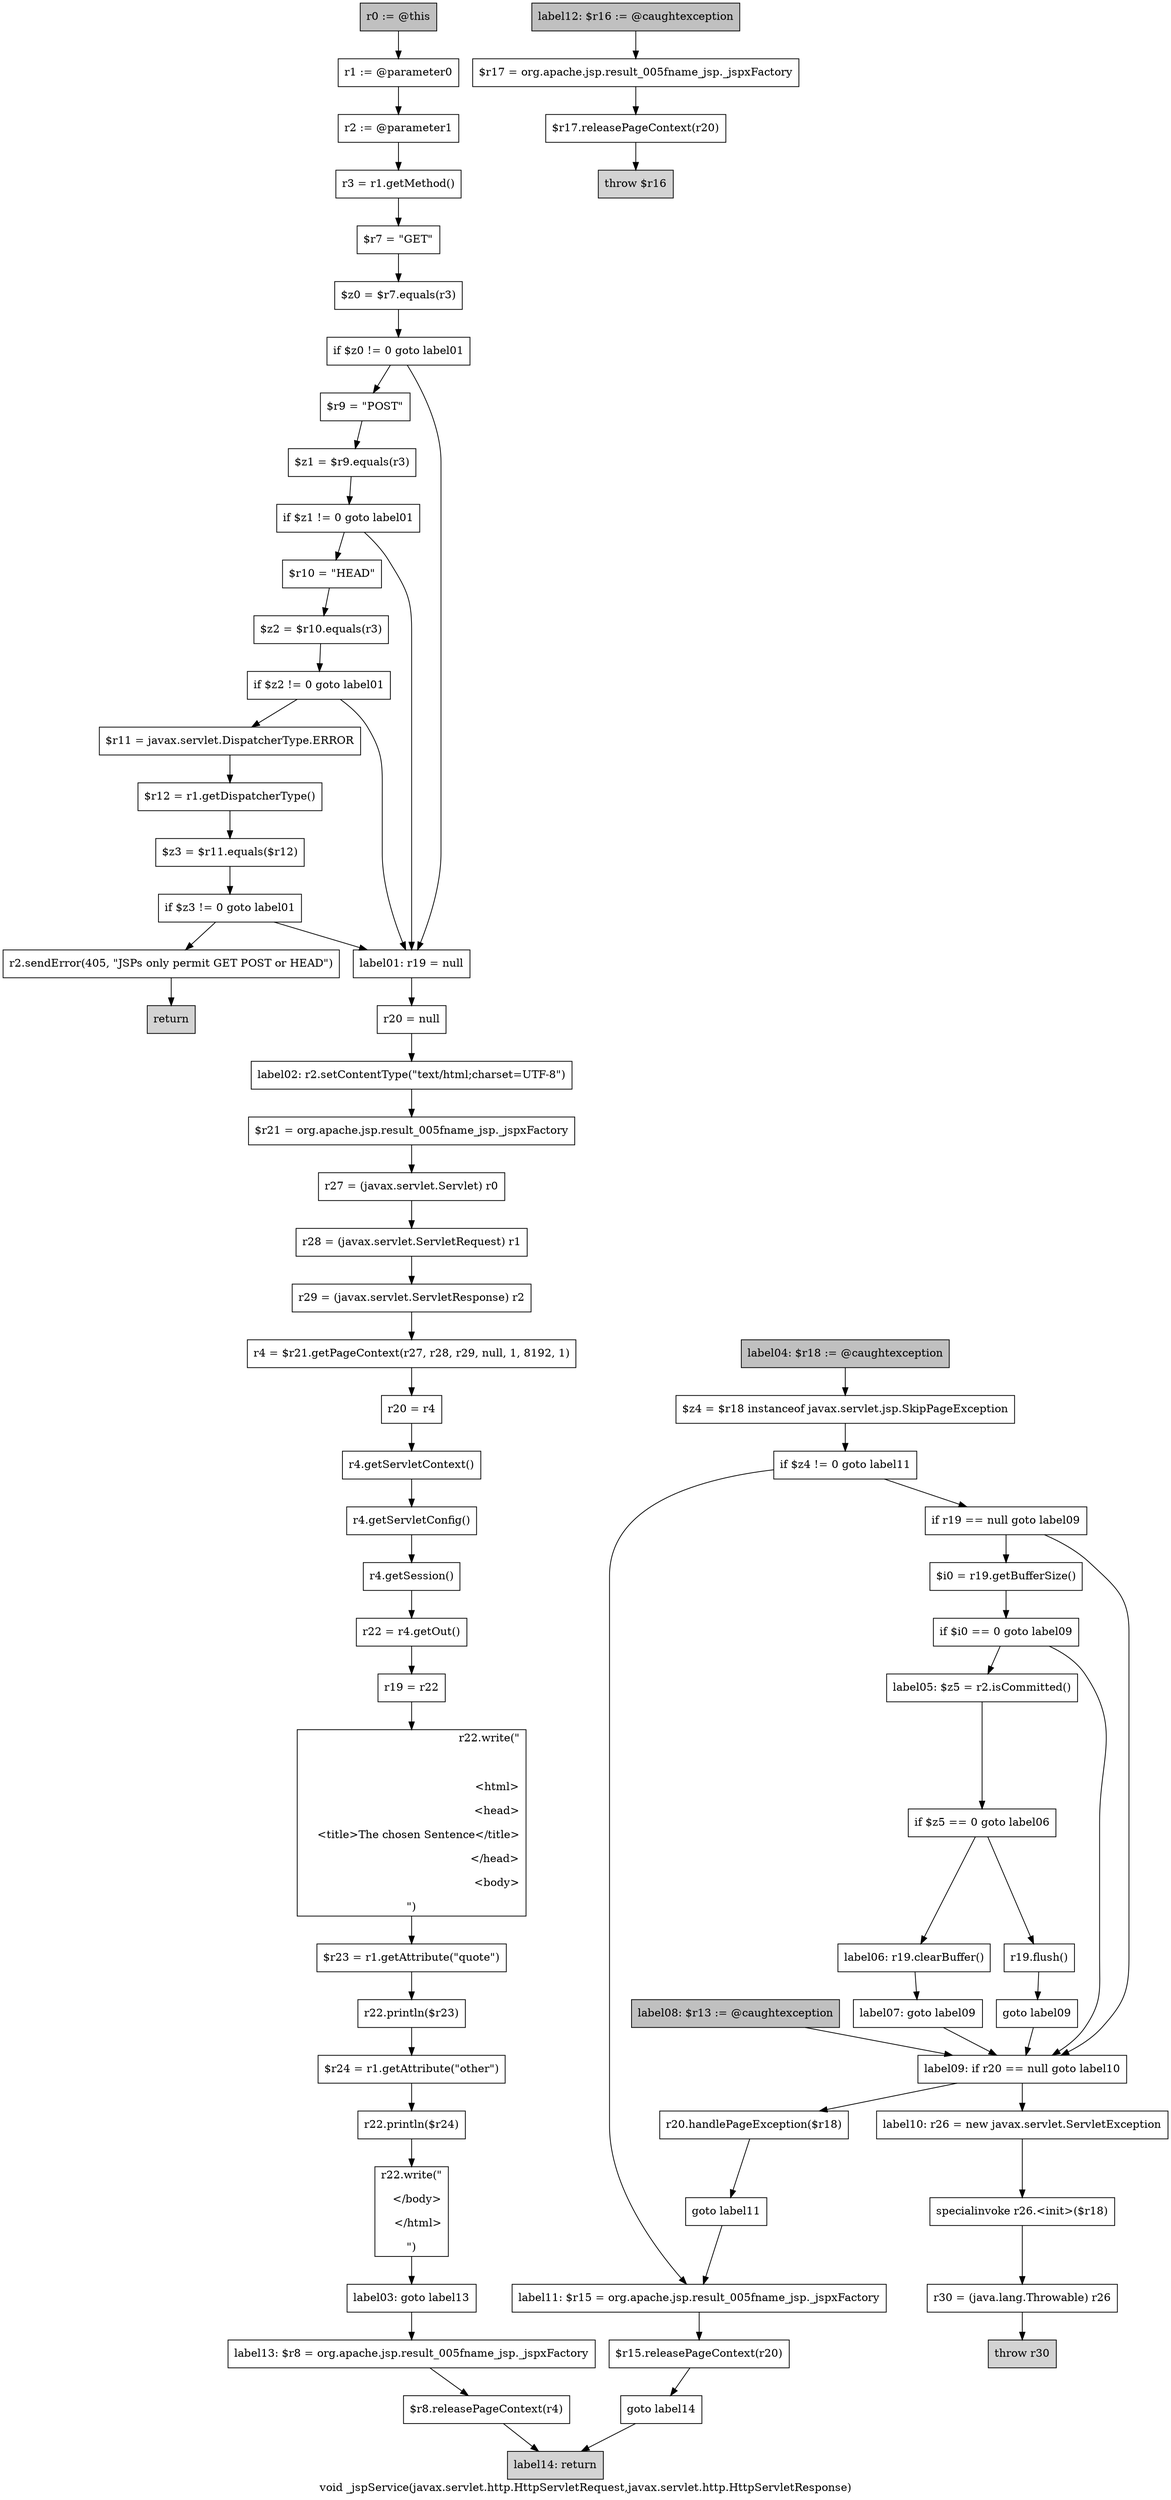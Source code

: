 digraph "void _jspService(javax.servlet.http.HttpServletRequest,javax.servlet.http.HttpServletResponse)" {
    label="void _jspService(javax.servlet.http.HttpServletRequest,javax.servlet.http.HttpServletResponse)";
    node [shape=box];
    "0" [style=filled,fillcolor=gray,label="r0 := @this",];
    "1" [label="r1 := @parameter0",];
    "0"->"1";
    "2" [label="r2 := @parameter1",];
    "1"->"2";
    "3" [label="r3 = r1.getMethod()",];
    "2"->"3";
    "4" [label="$r7 = \"GET\"",];
    "3"->"4";
    "5" [label="$z0 = $r7.equals(r3)",];
    "4"->"5";
    "6" [label="if $z0 != 0 goto label01",];
    "5"->"6";
    "7" [label="$r9 = \"POST\"",];
    "6"->"7";
    "19" [label="label01: r19 = null",];
    "6"->"19";
    "8" [label="$z1 = $r9.equals(r3)",];
    "7"->"8";
    "9" [label="if $z1 != 0 goto label01",];
    "8"->"9";
    "10" [label="$r10 = \"HEAD\"",];
    "9"->"10";
    "9"->"19";
    "11" [label="$z2 = $r10.equals(r3)",];
    "10"->"11";
    "12" [label="if $z2 != 0 goto label01",];
    "11"->"12";
    "13" [label="$r11 = javax.servlet.DispatcherType.ERROR",];
    "12"->"13";
    "12"->"19";
    "14" [label="$r12 = r1.getDispatcherType()",];
    "13"->"14";
    "15" [label="$z3 = $r11.equals($r12)",];
    "14"->"15";
    "16" [label="if $z3 != 0 goto label01",];
    "15"->"16";
    "17" [label="r2.sendError(405, \"JSPs only permit GET POST or HEAD\")",];
    "16"->"17";
    "16"->"19";
    "18" [style=filled,fillcolor=lightgray,label="return",];
    "17"->"18";
    "20" [label="r20 = null",];
    "19"->"20";
    "21" [label="label02: r2.setContentType(\"text/html;charset=UTF-8\")",];
    "20"->"21";
    "22" [label="$r21 = org.apache.jsp.result_005fname_jsp._jspxFactory",];
    "21"->"22";
    "23" [label="r27 = (javax.servlet.Servlet) r0",];
    "22"->"23";
    "24" [label="r28 = (javax.servlet.ServletRequest) r1",];
    "23"->"24";
    "25" [label="r29 = (javax.servlet.ServletResponse) r2",];
    "24"->"25";
    "26" [label="r4 = $r21.getPageContext(r27, r28, r29, null, 1, 8192, 1)",];
    "25"->"26";
    "27" [label="r20 = r4",];
    "26"->"27";
    "28" [label="r4.getServletContext()",];
    "27"->"28";
    "29" [label="r4.getServletConfig()",];
    "28"->"29";
    "30" [label="r4.getSession()",];
    "29"->"30";
    "31" [label="r22 = r4.getOut()",];
    "30"->"31";
    "32" [label="r19 = r22",];
    "31"->"32";
    "33" [label="r22.write(\"\r\n\r\n<html>\r\n<head>\r\n    <title>The chosen Sentence</title>\r\n</head>\r\n<body>\r\n\")",];
    "32"->"33";
    "34" [label="$r23 = r1.getAttribute(\"quote\")",];
    "33"->"34";
    "35" [label="r22.println($r23)",];
    "34"->"35";
    "36" [label="$r24 = r1.getAttribute(\"other\")",];
    "35"->"36";
    "37" [label="r22.println($r24)",];
    "36"->"37";
    "38" [label="r22.write(\"\r\n</body>\r\n</html>\r\n\")",];
    "37"->"38";
    "39" [label="label03: goto label13",];
    "38"->"39";
    "67" [label="label13: $r8 = org.apache.jsp.result_005fname_jsp._jspxFactory",];
    "39"->"67";
    "40" [style=filled,fillcolor=gray,label="label04: $r18 := @caughtexception",];
    "41" [label="$z4 = $r18 instanceof javax.servlet.jsp.SkipPageException",];
    "40"->"41";
    "42" [label="if $z4 != 0 goto label11",];
    "41"->"42";
    "43" [label="if r19 == null goto label09",];
    "42"->"43";
    "60" [label="label11: $r15 = org.apache.jsp.result_005fname_jsp._jspxFactory",];
    "42"->"60";
    "44" [label="$i0 = r19.getBufferSize()",];
    "43"->"44";
    "53" [label="label09: if r20 == null goto label10",];
    "43"->"53";
    "45" [label="if $i0 == 0 goto label09",];
    "44"->"45";
    "46" [label="label05: $z5 = r2.isCommitted()",];
    "45"->"46";
    "45"->"53";
    "47" [label="if $z5 == 0 goto label06",];
    "46"->"47";
    "48" [label="r19.flush()",];
    "47"->"48";
    "50" [label="label06: r19.clearBuffer()",];
    "47"->"50";
    "49" [label="goto label09",];
    "48"->"49";
    "49"->"53";
    "51" [label="label07: goto label09",];
    "50"->"51";
    "51"->"53";
    "52" [style=filled,fillcolor=gray,label="label08: $r13 := @caughtexception",];
    "52"->"53";
    "54" [label="r20.handlePageException($r18)",];
    "53"->"54";
    "56" [label="label10: r26 = new javax.servlet.ServletException",];
    "53"->"56";
    "55" [label="goto label11",];
    "54"->"55";
    "55"->"60";
    "57" [label="specialinvoke r26.<init>($r18)",];
    "56"->"57";
    "58" [label="r30 = (java.lang.Throwable) r26",];
    "57"->"58";
    "59" [style=filled,fillcolor=lightgray,label="throw r30",];
    "58"->"59";
    "61" [label="$r15.releasePageContext(r20)",];
    "60"->"61";
    "62" [label="goto label14",];
    "61"->"62";
    "69" [style=filled,fillcolor=lightgray,label="label14: return",];
    "62"->"69";
    "63" [style=filled,fillcolor=gray,label="label12: $r16 := @caughtexception",];
    "64" [label="$r17 = org.apache.jsp.result_005fname_jsp._jspxFactory",];
    "63"->"64";
    "65" [label="$r17.releasePageContext(r20)",];
    "64"->"65";
    "66" [style=filled,fillcolor=lightgray,label="throw $r16",];
    "65"->"66";
    "68" [label="$r8.releasePageContext(r4)",];
    "67"->"68";
    "68"->"69";
}
